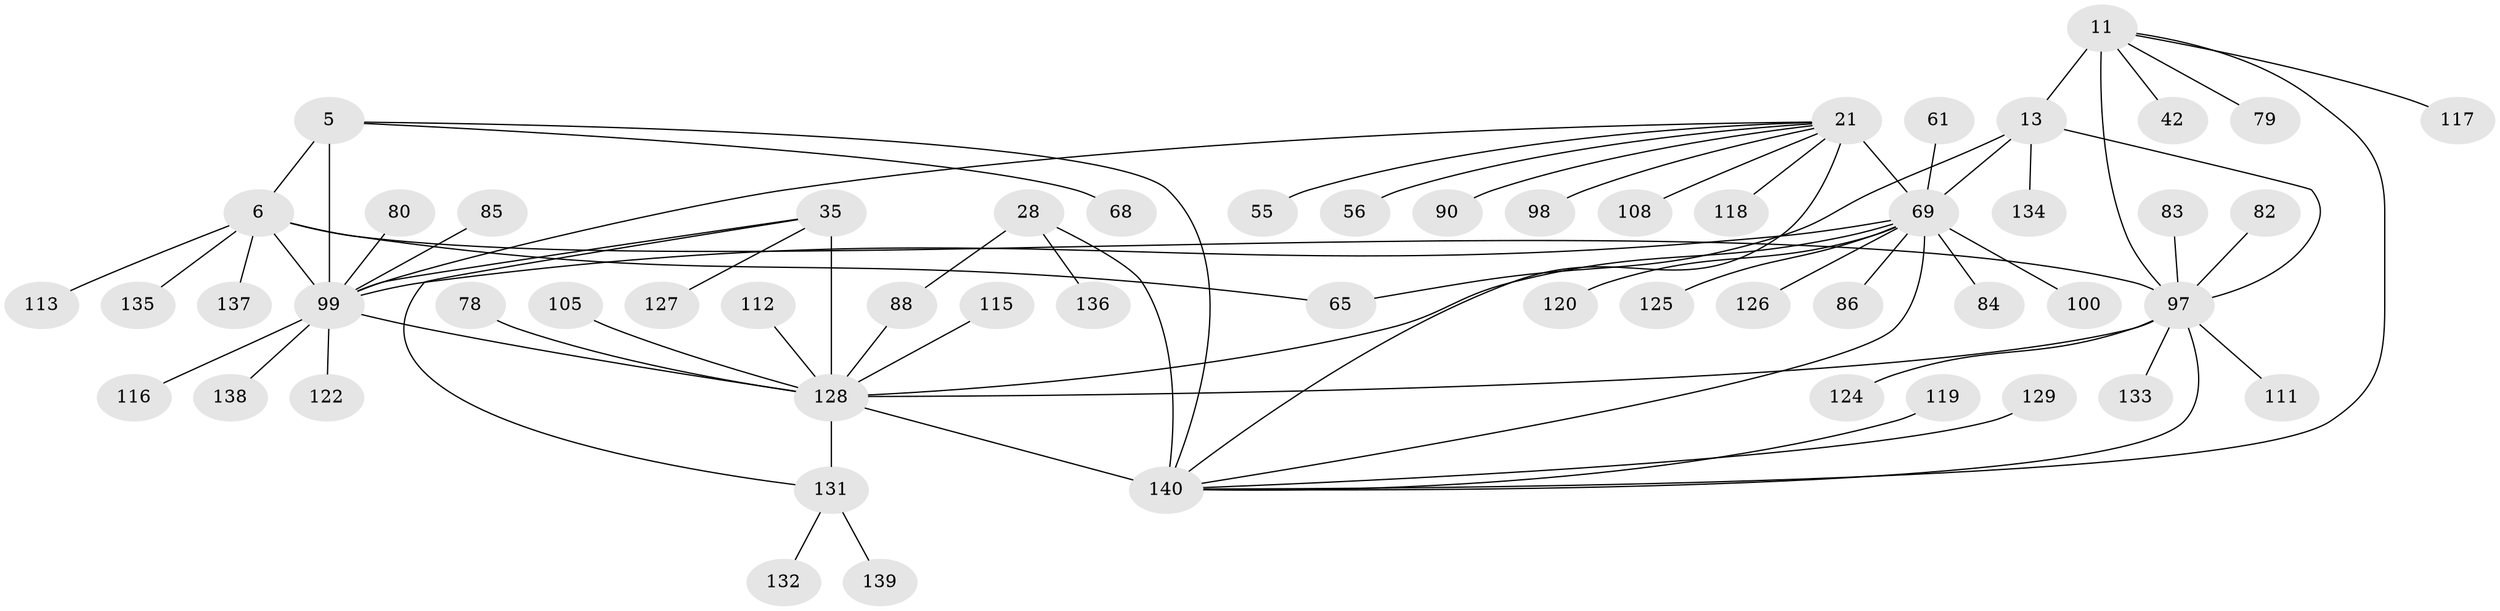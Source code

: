 // original degree distribution, {10: 0.02857142857142857, 9: 0.05, 7: 0.04285714285714286, 8: 0.05714285714285714, 11: 0.02857142857142857, 12: 0.014285714285714285, 13: 0.007142857142857143, 14: 0.007142857142857143, 15: 0.007142857142857143, 6: 0.007142857142857143, 2: 0.11428571428571428, 1: 0.6214285714285714, 5: 0.007142857142857143, 3: 0.007142857142857143}
// Generated by graph-tools (version 1.1) at 2025/58/03/04/25 21:58:42]
// undirected, 56 vertices, 70 edges
graph export_dot {
graph [start="1"]
  node [color=gray90,style=filled];
  5 [super="+4"];
  6 [super="+3"];
  11 [super="+9"];
  13 [super="+12"];
  21 [super="+16+20"];
  28 [super="+22"];
  35 [super="+33"];
  42;
  55;
  56;
  61;
  65;
  68;
  69 [super="+18+38+43+46"];
  78;
  79;
  80;
  82;
  83;
  84;
  85;
  86 [super="+81"];
  88;
  90;
  97 [super="+14+39+40+52+58"];
  98;
  99 [super="+7+45+57+75+70+74"];
  100;
  105;
  108;
  111;
  112;
  113;
  115;
  116 [super="+36"];
  117;
  118;
  119;
  120 [super="+77+102"];
  122;
  124 [super="+123"];
  125;
  126;
  127 [super="+104"];
  128 [super="+34+59+64"];
  129;
  131 [super="+130"];
  132 [super="+50"];
  133;
  134;
  135;
  136;
  137 [super="+121"];
  138;
  139;
  140 [super="+73+87+89+91+94+96+26+37+93+95+101+103+107+110+114"];
  5 -- 6 [weight=4];
  5 -- 68;
  5 -- 140;
  5 -- 99 [weight=6];
  6 -- 113;
  6 -- 65;
  6 -- 135;
  6 -- 137;
  6 -- 99 [weight=6];
  6 -- 97;
  11 -- 13 [weight=4];
  11 -- 42;
  11 -- 79;
  11 -- 117;
  11 -- 140;
  11 -- 97 [weight=6];
  13 -- 65;
  13 -- 134;
  13 -- 69;
  13 -- 97 [weight=6];
  21 -- 118;
  21 -- 55;
  21 -- 90;
  21 -- 69 [weight=12];
  21 -- 98;
  21 -- 99;
  21 -- 56;
  21 -- 108;
  21 -- 140;
  28 -- 88;
  28 -- 136;
  28 -- 140 [weight=10];
  35 -- 127;
  35 -- 128 [weight=8];
  35 -- 99;
  35 -- 131 [weight=2];
  61 -- 69;
  69 -- 140;
  69 -- 84;
  69 -- 86;
  69 -- 100;
  69 -- 120;
  69 -- 125;
  69 -- 126;
  69 -- 99;
  69 -- 128;
  78 -- 128;
  80 -- 99;
  82 -- 97;
  83 -- 97;
  85 -- 99;
  88 -- 128;
  97 -- 133;
  97 -- 140;
  97 -- 111;
  97 -- 124;
  97 -- 128;
  99 -- 138;
  99 -- 116;
  99 -- 122;
  99 -- 128;
  105 -- 128;
  112 -- 128;
  115 -- 128;
  119 -- 140;
  128 -- 140;
  128 -- 131 [weight=4];
  129 -- 140;
  131 -- 132;
  131 -- 139;
}
